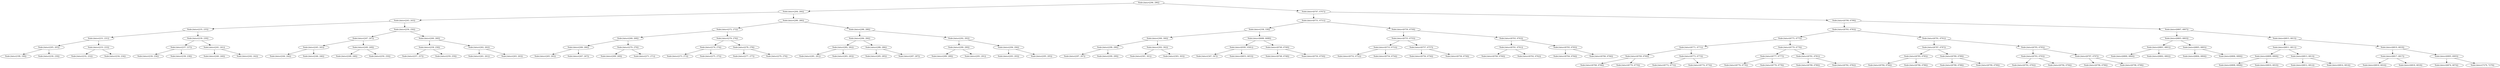 digraph G{
1551237890 [label="Node{data=[296, 296]}"]
1551237890 -> 1281521136
1281521136 [label="Node{data=[264, 264]}"]
1281521136 -> 917377628
917377628 [label="Node{data=[243, 243]}"]
917377628 -> 1946606424
1946606424 [label="Node{data=[235, 235]}"]
1946606424 -> 402958537
402958537 [label="Node{data=[231, 231]}"]
402958537 -> 1201050572
1201050572 [label="Node{data=[205, 205]}"]
1201050572 -> 32265616
32265616 [label="Node{data=[199, 199]}"]
1201050572 -> 1131582190
1131582190 [label="Node{data=[230, 230]}"]
402958537 -> 2114795689
2114795689 [label="Node{data=[233, 233]}"]
2114795689 -> 234277975
234277975 [label="Node{data=[232, 232]}"]
2114795689 -> 1859471532
1859471532 [label="Node{data=[234, 234]}"]
1946606424 -> 971461242
971461242 [label="Node{data=[239, 239]}"]
971461242 -> 775482783
775482783 [label="Node{data=[237, 237]}"]
775482783 -> 362219643
362219643 [label="Node{data=[236, 236]}"]
775482783 -> 1363391053
1363391053 [label="Node{data=[238, 238]}"]
971461242 -> 1379159709
1379159709 [label="Node{data=[241, 241]}"]
1379159709 -> 998835537
998835537 [label="Node{data=[240, 240]}"]
1379159709 -> 384833163
384833163 [label="Node{data=[242, 242]}"]
917377628 -> 1517100994
1517100994 [label="Node{data=[256, 256]}"]
1517100994 -> 719188660
719188660 [label="Node{data=[247, 247]}"]
719188660 -> 1502464307
1502464307 [label="Node{data=[245, 245]}"]
1502464307 -> 1331677383
1331677383 [label="Node{data=[244, 244]}"]
1502464307 -> 2113818081
2113818081 [label="Node{data=[246, 246]}"]
719188660 -> 955467960
955467960 [label="Node{data=[249, 249]}"]
955467960 -> 251710148
251710148 [label="Node{data=[248, 248]}"]
955467960 -> 1042821651
1042821651 [label="Node{data=[250, 250]}"]
1517100994 -> 834072946
834072946 [label="Node{data=[260, 260]}"]
834072946 -> 321050996
321050996 [label="Node{data=[258, 258]}"]
321050996 -> 452818750
452818750 [label="Node{data=[257, 257]}"]
321050996 -> 1706714840
1706714840 [label="Node{data=[259, 259]}"]
834072946 -> 1669408380
1669408380 [label="Node{data=[262, 262]}"]
1669408380 -> 1726851585
1726851585 [label="Node{data=[261, 261]}"]
1669408380 -> 391669093
391669093 [label="Node{data=[263, 263]}"]
1281521136 -> 568483312
568483312 [label="Node{data=[280, 280]}"]
568483312 -> 1270496630
1270496630 [label="Node{data=[272, 272]}"]
1270496630 -> 1074539426
1074539426 [label="Node{data=[268, 268]}"]
1074539426 -> 338369931
338369931 [label="Node{data=[266, 266]}"]
338369931 -> 664129315
664129315 [label="Node{data=[265, 265]}"]
338369931 -> 1029572394
1029572394 [label="Node{data=[267, 267]}"]
1074539426 -> 472803864
472803864 [label="Node{data=[270, 270]}"]
472803864 -> 1353050963
1353050963 [label="Node{data=[269, 269]}"]
472803864 -> 1497422515
1497422515 [label="Node{data=[271, 271]}"]
1270496630 -> 350937574
350937574 [label="Node{data=[276, 276]}"]
350937574 -> 2080057289
2080057289 [label="Node{data=[274, 274]}"]
2080057289 -> 75216022
75216022 [label="Node{data=[273, 273]}"]
2080057289 -> 1538356200
1538356200 [label="Node{data=[275, 275]}"]
350937574 -> 412572841
412572841 [label="Node{data=[278, 278]}"]
412572841 -> 980481309
980481309 [label="Node{data=[277, 277]}"]
412572841 -> 1677076929
1677076929 [label="Node{data=[279, 279]}"]
568483312 -> 864565348
864565348 [label="Node{data=[288, 288]}"]
864565348 -> 291002536
291002536 [label="Node{data=[284, 284]}"]
291002536 -> 742231939
742231939 [label="Node{data=[282, 282]}"]
742231939 -> 2119635940
2119635940 [label="Node{data=[281, 281]}"]
742231939 -> 208559954
208559954 [label="Node{data=[283, 283]}"]
291002536 -> 1604373359
1604373359 [label="Node{data=[286, 286]}"]
1604373359 -> 522258063
522258063 [label="Node{data=[285, 285]}"]
1604373359 -> 1504706236
1504706236 [label="Node{data=[287, 287]}"]
864565348 -> 667266580
667266580 [label="Node{data=[292, 292]}"]
667266580 -> 2129130032
2129130032 [label="Node{data=[290, 290]}"]
2129130032 -> 1776653853
1776653853 [label="Node{data=[289, 289]}"]
2129130032 -> 1335484291
1335484291 [label="Node{data=[291, 291]}"]
667266580 -> 1168534890
1168534890 [label="Node{data=[294, 294]}"]
1168534890 -> 76640668
76640668 [label="Node{data=[293, 293]}"]
1168534890 -> 1098992237
1098992237 [label="Node{data=[295, 295]}"]
1551237890 -> 1080422425
1080422425 [label="Node{data=[6767, 6767]}"]
1080422425 -> 912132162
912132162 [label="Node{data=[6751, 6751]}"]
912132162 -> 961319556
961319556 [label="Node{data=[338, 338]}"]
961319556 -> 1918203362
1918203362 [label="Node{data=[300, 300]}"]
1918203362 -> 501196425
501196425 [label="Node{data=[298, 298]}"]
501196425 -> 1535484264
1535484264 [label="Node{data=[297, 297]}"]
501196425 -> 109101102
109101102 [label="Node{data=[299, 299]}"]
1918203362 -> 1604538233
1604538233 [label="Node{data=[302, 302]}"]
1604538233 -> 1067991530
1067991530 [label="Node{data=[301, 301]}"]
1604538233 -> 1229994390
1229994390 [label="Node{data=[303, 303]}"]
961319556 -> 1230049570
1230049570 [label="Node{data=[6688, 6688]}"]
1230049570 -> 214714358
214714358 [label="Node{data=[6581, 6581]}"]
214714358 -> 1905717396
1905717396 [label="Node{data=[347, 347]}"]
214714358 -> 960691129
960691129 [label="Node{data=[6653, 6653]}"]
1230049570 -> 2019243442
2019243442 [label="Node{data=[6749, 6749]}"]
2019243442 -> 382090936
382090936 [label="Node{data=[6748, 6748]}"]
2019243442 -> 1351777956
1351777956 [label="Node{data=[6750, 6750]}"]
912132162 -> 2124666940
2124666940 [label="Node{data=[6759, 6759]}"]
2124666940 -> 1609864447
1609864447 [label="Node{data=[6755, 6755]}"]
1609864447 -> 2027967047
2027967047 [label="Node{data=[6753, 6753]}"]
2027967047 -> 994337953
994337953 [label="Node{data=[6752, 6752]}"]
2027967047 -> 1539713485
1539713485 [label="Node{data=[6754, 6754]}"]
1609864447 -> 544087334
544087334 [label="Node{data=[6757, 6757]}"]
544087334 -> 1516638470
1516638470 [label="Node{data=[6756, 6756]}"]
544087334 -> 1117718407
1117718407 [label="Node{data=[6758, 6758]}"]
2124666940 -> 679331416
679331416 [label="Node{data=[6763, 6763]}"]
679331416 -> 2016045404
2016045404 [label="Node{data=[6761, 6761]}"]
2016045404 -> 305052030
305052030 [label="Node{data=[6760, 6760]}"]
2016045404 -> 674703235
674703235 [label="Node{data=[6762, 6762]}"]
679331416 -> 1857977307
1857977307 [label="Node{data=[6765, 6765]}"]
1857977307 -> 1165336537
1165336537 [label="Node{data=[6764, 6764]}"]
1857977307 -> 586623808
586623808 [label="Node{data=[6766, 6766]}"]
1080422425 -> 871173026
871173026 [label="Node{data=[6799, 6799]}"]
871173026 -> 772857511
772857511 [label="Node{data=[6783, 6783]}"]
772857511 -> 1207044075
1207044075 [label="Node{data=[6775, 6775]}"]
1207044075 -> 1547995518
1547995518 [label="Node{data=[6771, 6771]}"]
1547995518 -> 120531279
120531279 [label="Node{data=[6769, 6769]}"]
120531279 -> 794966763
794966763 [label="Node{data=[6768, 6768]}"]
120531279 -> 2021174707
2021174707 [label="Node{data=[6770, 6770]}"]
1547995518 -> 1033403
1033403 [label="Node{data=[6773, 6773]}"]
1033403 -> 2123686052
2123686052 [label="Node{data=[6772, 6772]}"]
1033403 -> 1075788031
1075788031 [label="Node{data=[6774, 6774]}"]
1207044075 -> 2100760698
2100760698 [label="Node{data=[6779, 6779]}"]
2100760698 -> 65218939
65218939 [label="Node{data=[6777, 6777]}"]
65218939 -> 1521182819
1521182819 [label="Node{data=[6776, 6776]}"]
65218939 -> 1674214153
1674214153 [label="Node{data=[6778, 6778]}"]
2100760698 -> 649794506
649794506 [label="Node{data=[6781, 6781]}"]
649794506 -> 1015631511
1015631511 [label="Node{data=[6780, 6780]}"]
649794506 -> 1029751061
1029751061 [label="Node{data=[6782, 6782]}"]
772857511 -> 230881155
230881155 [label="Node{data=[6791, 6791]}"]
230881155 -> 1931055282
1931055282 [label="Node{data=[6787, 6787]}"]
1931055282 -> 85099952
85099952 [label="Node{data=[6785, 6785]}"]
85099952 -> 1052869742
1052869742 [label="Node{data=[6784, 6784]}"]
85099952 -> 614793946
614793946 [label="Node{data=[6786, 6786]}"]
1931055282 -> 453413628
453413628 [label="Node{data=[6789, 6789]}"]
453413628 -> 178823977
178823977 [label="Node{data=[6788, 6788]}"]
453413628 -> 955823334
955823334 [label="Node{data=[6790, 6790]}"]
230881155 -> 885506801
885506801 [label="Node{data=[6795, 6795]}"]
885506801 -> 456785919
456785919 [label="Node{data=[6793, 6793]}"]
456785919 -> 1422374490
1422374490 [label="Node{data=[6792, 6792]}"]
456785919 -> 702904224
702904224 [label="Node{data=[6794, 6794]}"]
885506801 -> 591394855
591394855 [label="Node{data=[6797, 6797]}"]
591394855 -> 2007838136
2007838136 [label="Node{data=[6796, 6796]}"]
591394855 -> 506536049
506536049 [label="Node{data=[6798, 6798]}"]
871173026 -> 485166176
485166176 [label="Node{data=[6807, 6807]}"]
485166176 -> 1078534426
1078534426 [label="Node{data=[6803, 6803]}"]
1078534426 -> 1578570822
1578570822 [label="Node{data=[6801, 6801]}"]
1578570822 -> 1236436317
1236436317 [label="Node{data=[6800, 6800]}"]
1578570822 -> 234756103
234756103 [label="Node{data=[6802, 6802]}"]
1078534426 -> 70691155
70691155 [label="Node{data=[6805, 6805]}"]
70691155 -> 1650796727
1650796727 [label="Node{data=[6804, 6804]}"]
70691155 -> 1067504075
1067504075 [label="Node{data=[6806, 6806]}"]
485166176 -> 1113835544
1113835544 [label="Node{data=[6815, 6815]}"]
1113835544 -> 1932434742
1932434742 [label="Node{data=[6811, 6811]}"]
1932434742 -> 944059252
944059252 [label="Node{data=[6809, 6809]}"]
944059252 -> 22184766
22184766 [label="Node{data=[6808, 6808]}"]
944059252 -> 1571665924
1571665924 [label="Node{data=[6810, 6810]}"]
1932434742 -> 1525504426
1525504426 [label="Node{data=[6813, 6813]}"]
1525504426 -> 1268911888
1268911888 [label="Node{data=[6812, 6812]}"]
1525504426 -> 1593589289
1593589289 [label="Node{data=[6814, 6814]}"]
1113835544 -> 1856094314
1856094314 [label="Node{data=[6819, 6819]}"]
1856094314 -> 1580327965
1580327965 [label="Node{data=[6817, 6817]}"]
1580327965 -> 95464004
95464004 [label="Node{data=[6816, 6816]}"]
1580327965 -> 973259181
973259181 [label="Node{data=[6818, 6818]}"]
1856094314 -> 1522594839
1522594839 [label="Node{data=[6905, 6905]}"]
1522594839 -> 192995934
192995934 [label="Node{data=[6874, 6874]}"]
1522594839 -> 191007712
191007712 [label="Node{data=[7279, 7279]}"]
}